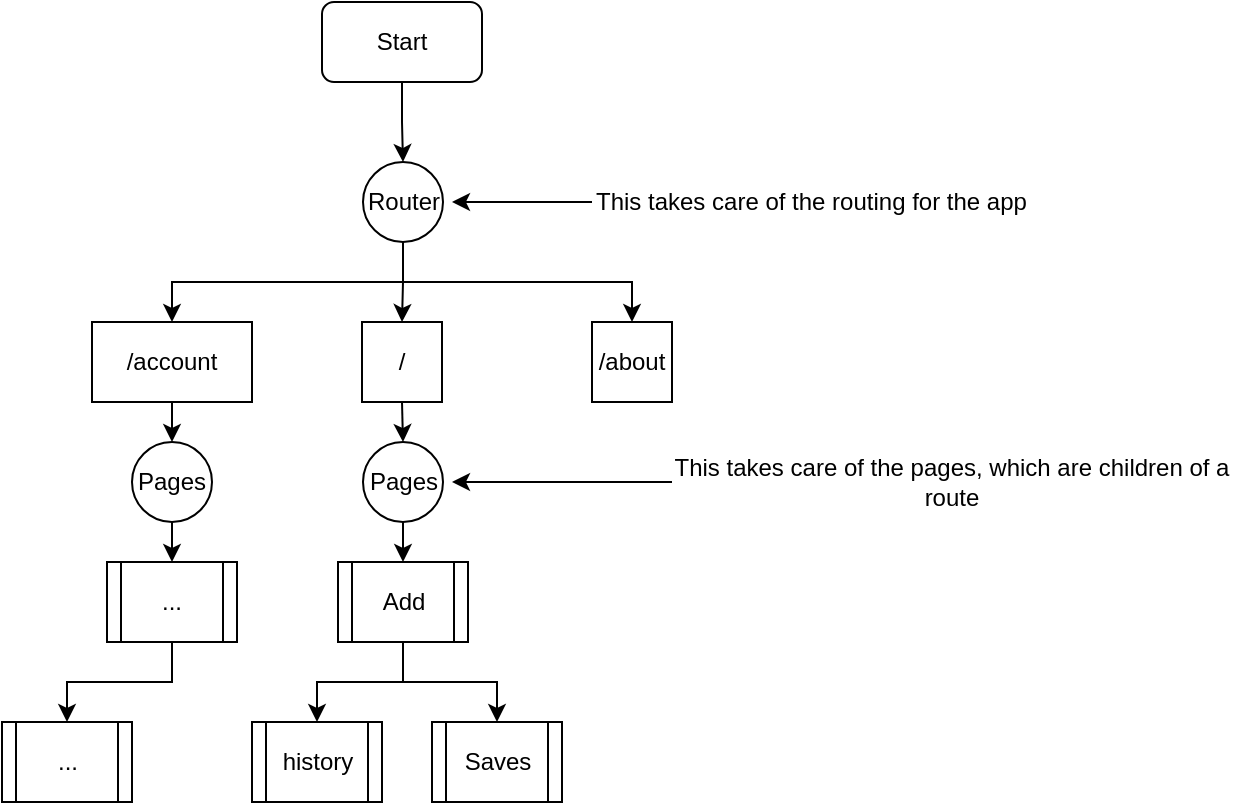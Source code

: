 <mxfile version="24.1.0" type="device">
  <diagram name="Page-1" id="sNq4YZPpJeUCfxuJUTN8">
    <mxGraphModel dx="1386" dy="793" grid="1" gridSize="10" guides="1" tooltips="1" connect="1" arrows="1" fold="1" page="1" pageScale="1" pageWidth="850" pageHeight="1100" math="0" shadow="0">
      <root>
        <mxCell id="0" />
        <mxCell id="1" parent="0" />
        <mxCell id="RgCflmbM_aNfysVHpsiT-34" style="edgeStyle=orthogonalEdgeStyle;rounded=0;orthogonalLoop=1;jettySize=auto;html=1;exitX=0.5;exitY=1;exitDx=0;exitDy=0;entryX=0.5;entryY=0;entryDx=0;entryDy=0;" edge="1" parent="1" source="RgCflmbM_aNfysVHpsiT-1" target="RgCflmbM_aNfysVHpsiT-2">
          <mxGeometry relative="1" as="geometry" />
        </mxCell>
        <mxCell id="RgCflmbM_aNfysVHpsiT-1" value="Start" style="rounded=1;whiteSpace=wrap;html=1;" vertex="1" parent="1">
          <mxGeometry x="385" y="80" width="80" height="40" as="geometry" />
        </mxCell>
        <mxCell id="RgCflmbM_aNfysVHpsiT-5" style="edgeStyle=orthogonalEdgeStyle;rounded=0;orthogonalLoop=1;jettySize=auto;html=1;exitX=0.5;exitY=1;exitDx=0;exitDy=0;entryX=0.5;entryY=0;entryDx=0;entryDy=0;" edge="1" parent="1" source="RgCflmbM_aNfysVHpsiT-2" target="RgCflmbM_aNfysVHpsiT-4">
          <mxGeometry relative="1" as="geometry" />
        </mxCell>
        <mxCell id="RgCflmbM_aNfysVHpsiT-18" style="edgeStyle=orthogonalEdgeStyle;rounded=0;orthogonalLoop=1;jettySize=auto;html=1;exitX=0.5;exitY=1;exitDx=0;exitDy=0;entryX=0.5;entryY=0;entryDx=0;entryDy=0;" edge="1" parent="1" source="RgCflmbM_aNfysVHpsiT-2" target="RgCflmbM_aNfysVHpsiT-17">
          <mxGeometry relative="1" as="geometry" />
        </mxCell>
        <mxCell id="RgCflmbM_aNfysVHpsiT-30" style="edgeStyle=orthogonalEdgeStyle;rounded=0;orthogonalLoop=1;jettySize=auto;html=1;exitX=0.5;exitY=1;exitDx=0;exitDy=0;entryX=0.5;entryY=0;entryDx=0;entryDy=0;" edge="1" parent="1" source="RgCflmbM_aNfysVHpsiT-2" target="RgCflmbM_aNfysVHpsiT-29">
          <mxGeometry relative="1" as="geometry" />
        </mxCell>
        <mxCell id="RgCflmbM_aNfysVHpsiT-2" value="Router" style="ellipse;whiteSpace=wrap;html=1;aspect=fixed;" vertex="1" parent="1">
          <mxGeometry x="405.5" y="160" width="40" height="40" as="geometry" />
        </mxCell>
        <mxCell id="RgCflmbM_aNfysVHpsiT-26" style="edgeStyle=orthogonalEdgeStyle;rounded=0;orthogonalLoop=1;jettySize=auto;html=1;exitX=0.5;exitY=1;exitDx=0;exitDy=0;entryX=0.5;entryY=0;entryDx=0;entryDy=0;" edge="1" parent="1" source="RgCflmbM_aNfysVHpsiT-4" target="RgCflmbM_aNfysVHpsiT-25">
          <mxGeometry relative="1" as="geometry" />
        </mxCell>
        <mxCell id="RgCflmbM_aNfysVHpsiT-4" value="/" style="rounded=0;whiteSpace=wrap;html=1;" vertex="1" parent="1">
          <mxGeometry x="405" y="240" width="40" height="40" as="geometry" />
        </mxCell>
        <mxCell id="RgCflmbM_aNfysVHpsiT-15" style="edgeStyle=orthogonalEdgeStyle;rounded=0;orthogonalLoop=1;jettySize=auto;html=1;exitX=0.5;exitY=1;exitDx=0;exitDy=0;entryX=0.5;entryY=0;entryDx=0;entryDy=0;" edge="1" parent="1" source="RgCflmbM_aNfysVHpsiT-11" target="RgCflmbM_aNfysVHpsiT-14">
          <mxGeometry relative="1" as="geometry" />
        </mxCell>
        <mxCell id="RgCflmbM_aNfysVHpsiT-16" style="edgeStyle=orthogonalEdgeStyle;rounded=0;orthogonalLoop=1;jettySize=auto;html=1;exitX=0.5;exitY=1;exitDx=0;exitDy=0;entryX=0.5;entryY=0;entryDx=0;entryDy=0;" edge="1" parent="1" source="RgCflmbM_aNfysVHpsiT-11" target="RgCflmbM_aNfysVHpsiT-13">
          <mxGeometry relative="1" as="geometry" />
        </mxCell>
        <mxCell id="RgCflmbM_aNfysVHpsiT-11" value="Add" style="shape=process;whiteSpace=wrap;html=1;backgroundOutline=1;" vertex="1" parent="1">
          <mxGeometry x="393" y="360" width="65" height="40" as="geometry" />
        </mxCell>
        <mxCell id="RgCflmbM_aNfysVHpsiT-13" value="Saves" style="shape=process;whiteSpace=wrap;html=1;backgroundOutline=1;" vertex="1" parent="1">
          <mxGeometry x="440" y="440" width="65" height="40" as="geometry" />
        </mxCell>
        <mxCell id="RgCflmbM_aNfysVHpsiT-14" value="history" style="shape=process;whiteSpace=wrap;html=1;backgroundOutline=1;" vertex="1" parent="1">
          <mxGeometry x="350" y="440" width="65" height="40" as="geometry" />
        </mxCell>
        <mxCell id="RgCflmbM_aNfysVHpsiT-17" value="/about" style="rounded=0;whiteSpace=wrap;html=1;" vertex="1" parent="1">
          <mxGeometry x="520" y="240" width="40" height="40" as="geometry" />
        </mxCell>
        <mxCell id="RgCflmbM_aNfysVHpsiT-22" style="edgeStyle=orthogonalEdgeStyle;rounded=0;orthogonalLoop=1;jettySize=auto;html=1;exitX=0;exitY=0.5;exitDx=0;exitDy=0;" edge="1" parent="1" source="RgCflmbM_aNfysVHpsiT-21">
          <mxGeometry relative="1" as="geometry">
            <mxPoint x="450" y="180" as="targetPoint" />
          </mxGeometry>
        </mxCell>
        <mxCell id="RgCflmbM_aNfysVHpsiT-21" value="This takes care of the routing for the app" style="text;html=1;align=left;verticalAlign=middle;whiteSpace=wrap;rounded=0;" vertex="1" parent="1">
          <mxGeometry x="520" y="165" width="230" height="30" as="geometry" />
        </mxCell>
        <mxCell id="RgCflmbM_aNfysVHpsiT-24" style="edgeStyle=orthogonalEdgeStyle;rounded=0;orthogonalLoop=1;jettySize=auto;html=1;exitX=0;exitY=0.5;exitDx=0;exitDy=0;" edge="1" parent="1" source="RgCflmbM_aNfysVHpsiT-23">
          <mxGeometry relative="1" as="geometry">
            <mxPoint x="450" y="320" as="targetPoint" />
          </mxGeometry>
        </mxCell>
        <mxCell id="RgCflmbM_aNfysVHpsiT-23" value="This takes care of the pages, which are children of a route" style="text;html=1;align=center;verticalAlign=middle;whiteSpace=wrap;rounded=0;" vertex="1" parent="1">
          <mxGeometry x="560" y="305" width="280" height="30" as="geometry" />
        </mxCell>
        <mxCell id="RgCflmbM_aNfysVHpsiT-27" style="edgeStyle=orthogonalEdgeStyle;rounded=0;orthogonalLoop=1;jettySize=auto;html=1;exitX=0.5;exitY=1;exitDx=0;exitDy=0;entryX=0.5;entryY=0;entryDx=0;entryDy=0;" edge="1" parent="1" source="RgCflmbM_aNfysVHpsiT-25" target="RgCflmbM_aNfysVHpsiT-11">
          <mxGeometry relative="1" as="geometry" />
        </mxCell>
        <mxCell id="RgCflmbM_aNfysVHpsiT-25" value="Pages" style="ellipse;whiteSpace=wrap;html=1;aspect=fixed;" vertex="1" parent="1">
          <mxGeometry x="405.5" y="300" width="40" height="40" as="geometry" />
        </mxCell>
        <mxCell id="RgCflmbM_aNfysVHpsiT-37" style="edgeStyle=orthogonalEdgeStyle;rounded=0;orthogonalLoop=1;jettySize=auto;html=1;exitX=0.5;exitY=1;exitDx=0;exitDy=0;entryX=0.5;entryY=0;entryDx=0;entryDy=0;" edge="1" parent="1" source="RgCflmbM_aNfysVHpsiT-29" target="RgCflmbM_aNfysVHpsiT-36">
          <mxGeometry relative="1" as="geometry" />
        </mxCell>
        <mxCell id="RgCflmbM_aNfysVHpsiT-29" value="/account" style="rounded=0;whiteSpace=wrap;html=1;" vertex="1" parent="1">
          <mxGeometry x="270" y="240" width="80" height="40" as="geometry" />
        </mxCell>
        <mxCell id="RgCflmbM_aNfysVHpsiT-39" style="edgeStyle=orthogonalEdgeStyle;rounded=0;orthogonalLoop=1;jettySize=auto;html=1;exitX=0.5;exitY=1;exitDx=0;exitDy=0;entryX=0.5;entryY=0;entryDx=0;entryDy=0;" edge="1" parent="1" source="RgCflmbM_aNfysVHpsiT-36" target="RgCflmbM_aNfysVHpsiT-38">
          <mxGeometry relative="1" as="geometry" />
        </mxCell>
        <mxCell id="RgCflmbM_aNfysVHpsiT-36" value="Pages" style="ellipse;whiteSpace=wrap;html=1;aspect=fixed;" vertex="1" parent="1">
          <mxGeometry x="290" y="300" width="40" height="40" as="geometry" />
        </mxCell>
        <mxCell id="RgCflmbM_aNfysVHpsiT-41" value="" style="edgeStyle=orthogonalEdgeStyle;rounded=0;orthogonalLoop=1;jettySize=auto;html=1;" edge="1" parent="1" source="RgCflmbM_aNfysVHpsiT-38" target="RgCflmbM_aNfysVHpsiT-40">
          <mxGeometry relative="1" as="geometry" />
        </mxCell>
        <mxCell id="RgCflmbM_aNfysVHpsiT-38" value="..." style="shape=process;whiteSpace=wrap;html=1;backgroundOutline=1;" vertex="1" parent="1">
          <mxGeometry x="277.5" y="360" width="65" height="40" as="geometry" />
        </mxCell>
        <mxCell id="RgCflmbM_aNfysVHpsiT-40" value="..." style="shape=process;whiteSpace=wrap;html=1;backgroundOutline=1;" vertex="1" parent="1">
          <mxGeometry x="225" y="440" width="65" height="40" as="geometry" />
        </mxCell>
      </root>
    </mxGraphModel>
  </diagram>
</mxfile>
